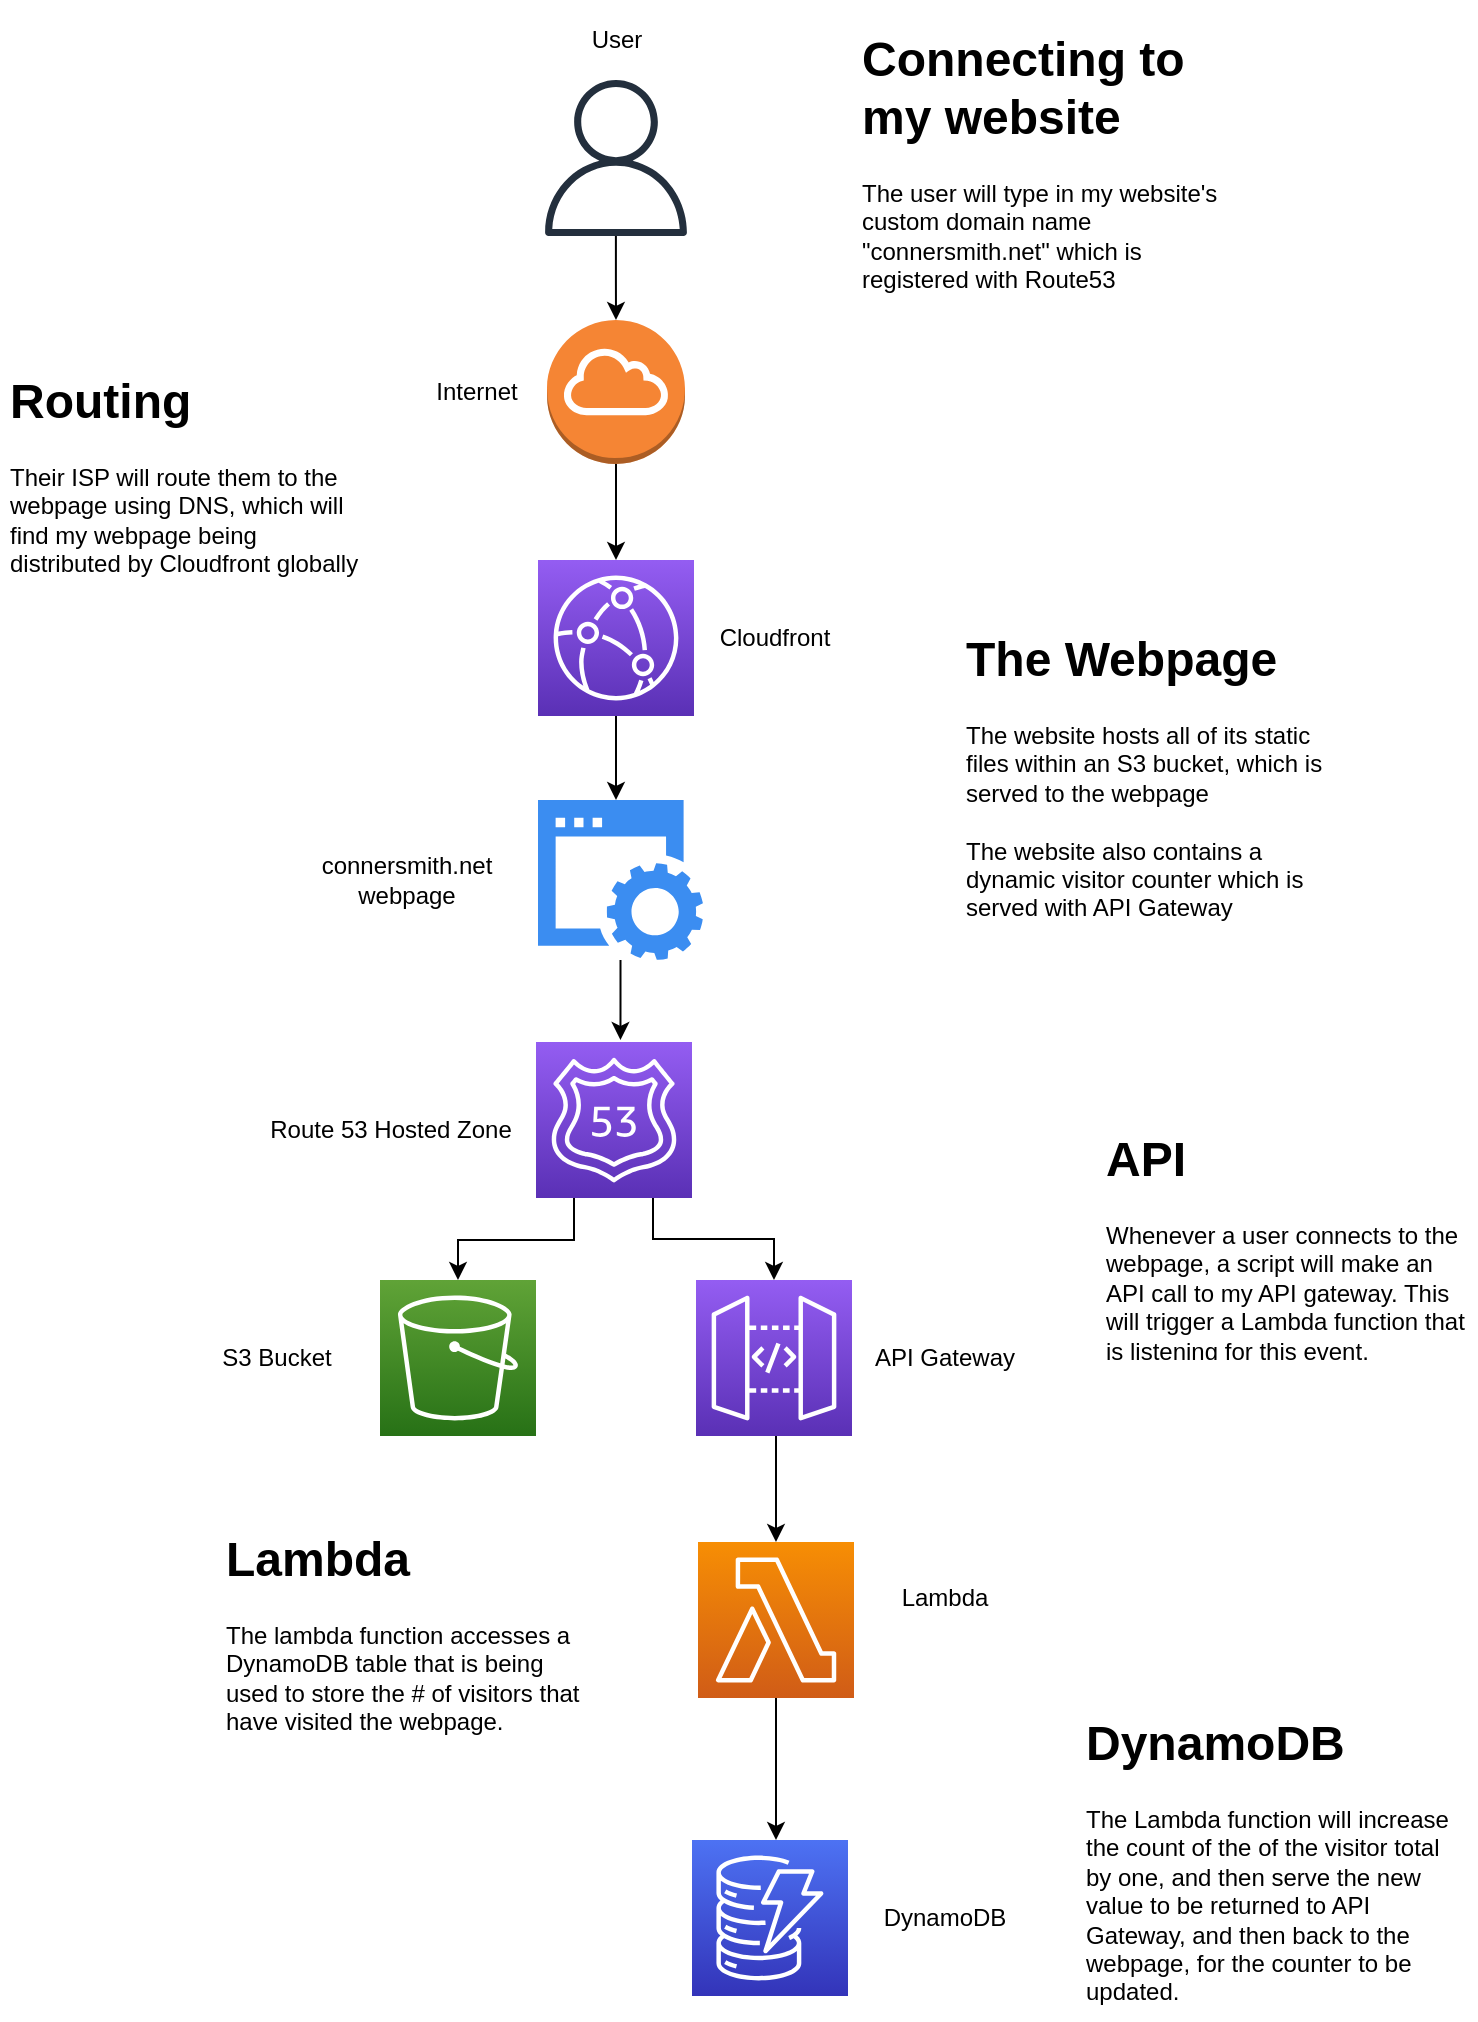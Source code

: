 <mxfile version="21.1.5" type="github">
  <diagram name="Page-1" id="ymRu9CwoQYG3whvbtps9">
    <mxGraphModel dx="2260" dy="1083" grid="0" gridSize="10" guides="1" tooltips="1" connect="1" arrows="1" fold="1" page="1" pageScale="1" pageWidth="850" pageHeight="1100" math="0" shadow="0">
      <root>
        <mxCell id="0" />
        <mxCell id="1" parent="0" />
        <mxCell id="XrJRbHi9KqOfpcK41WxC-22" style="edgeStyle=orthogonalEdgeStyle;rounded=0;orthogonalLoop=1;jettySize=auto;html=1;entryX=0.5;entryY=0;entryDx=0;entryDy=0;entryPerimeter=0;" parent="1" source="XrJRbHi9KqOfpcK41WxC-3" target="XrJRbHi9KqOfpcK41WxC-6" edge="1">
          <mxGeometry relative="1" as="geometry" />
        </mxCell>
        <mxCell id="XrJRbHi9KqOfpcK41WxC-3" value="" style="outlineConnect=0;dashed=0;verticalLabelPosition=bottom;verticalAlign=top;align=center;html=1;shape=mxgraph.aws3.internet_gateway;fillColor=#F58534;gradientColor=none;" parent="1" vertex="1">
          <mxGeometry x="365.5" y="195" width="69" height="72" as="geometry" />
        </mxCell>
        <mxCell id="XrJRbHi9KqOfpcK41WxC-21" style="edgeStyle=orthogonalEdgeStyle;rounded=0;orthogonalLoop=1;jettySize=auto;html=1;entryX=0.5;entryY=0;entryDx=0;entryDy=0;entryPerimeter=0;" parent="1" source="XrJRbHi9KqOfpcK41WxC-4" target="XrJRbHi9KqOfpcK41WxC-3" edge="1">
          <mxGeometry relative="1" as="geometry" />
        </mxCell>
        <mxCell id="XrJRbHi9KqOfpcK41WxC-4" value="" style="sketch=0;outlineConnect=0;fontColor=#232F3E;gradientColor=none;fillColor=#232F3D;strokeColor=none;dashed=0;verticalLabelPosition=bottom;verticalAlign=top;align=center;html=1;fontSize=12;fontStyle=0;aspect=fixed;pointerEvents=1;shape=mxgraph.aws4.user;" parent="1" vertex="1">
          <mxGeometry x="361" y="75" width="78" height="78" as="geometry" />
        </mxCell>
        <mxCell id="XrJRbHi9KqOfpcK41WxC-24" style="edgeStyle=orthogonalEdgeStyle;rounded=0;orthogonalLoop=1;jettySize=auto;html=1;" parent="1" source="XrJRbHi9KqOfpcK41WxC-5" edge="1">
          <mxGeometry relative="1" as="geometry">
            <mxPoint x="402.235" y="555" as="targetPoint" />
          </mxGeometry>
        </mxCell>
        <mxCell id="XrJRbHi9KqOfpcK41WxC-5" value="" style="sketch=0;html=1;aspect=fixed;strokeColor=none;shadow=0;fillColor=#3B8DF1;verticalAlign=top;labelPosition=center;verticalLabelPosition=bottom;shape=mxgraph.gcp2.website" parent="1" vertex="1">
          <mxGeometry x="361" y="435" width="82.47" height="80" as="geometry" />
        </mxCell>
        <mxCell id="XrJRbHi9KqOfpcK41WxC-23" style="edgeStyle=orthogonalEdgeStyle;rounded=0;orthogonalLoop=1;jettySize=auto;html=1;" parent="1" source="XrJRbHi9KqOfpcK41WxC-6" target="XrJRbHi9KqOfpcK41WxC-5" edge="1">
          <mxGeometry relative="1" as="geometry">
            <Array as="points">
              <mxPoint x="400" y="425" />
              <mxPoint x="400" y="425" />
            </Array>
          </mxGeometry>
        </mxCell>
        <mxCell id="XrJRbHi9KqOfpcK41WxC-6" value="" style="sketch=0;points=[[0,0,0],[0.25,0,0],[0.5,0,0],[0.75,0,0],[1,0,0],[0,1,0],[0.25,1,0],[0.5,1,0],[0.75,1,0],[1,1,0],[0,0.25,0],[0,0.5,0],[0,0.75,0],[1,0.25,0],[1,0.5,0],[1,0.75,0]];outlineConnect=0;fontColor=#232F3E;gradientColor=#945DF2;gradientDirection=north;fillColor=#5A30B5;strokeColor=#ffffff;dashed=0;verticalLabelPosition=bottom;verticalAlign=top;align=center;html=1;fontSize=12;fontStyle=0;aspect=fixed;shape=mxgraph.aws4.resourceIcon;resIcon=mxgraph.aws4.cloudfront;" parent="1" vertex="1">
          <mxGeometry x="361" y="315" width="78" height="78" as="geometry" />
        </mxCell>
        <mxCell id="XrJRbHi9KqOfpcK41WxC-7" value="User" style="text;html=1;align=center;verticalAlign=middle;resizable=0;points=[];autosize=1;strokeColor=none;fillColor=none;" parent="1" vertex="1">
          <mxGeometry x="375" y="40" width="50" height="30" as="geometry" />
        </mxCell>
        <mxCell id="XrJRbHi9KqOfpcK41WxC-8" value="Internet" style="text;html=1;align=center;verticalAlign=middle;resizable=0;points=[];autosize=1;strokeColor=none;fillColor=none;" parent="1" vertex="1">
          <mxGeometry x="300" y="216" width="60" height="30" as="geometry" />
        </mxCell>
        <mxCell id="XrJRbHi9KqOfpcK41WxC-9" value="Cloudfront" style="text;html=1;align=center;verticalAlign=middle;resizable=0;points=[];autosize=1;strokeColor=none;fillColor=none;" parent="1" vertex="1">
          <mxGeometry x="439" y="339" width="80" height="30" as="geometry" />
        </mxCell>
        <mxCell id="XrJRbHi9KqOfpcK41WxC-10" value="connersmith.net&lt;br&gt;webpage" style="text;html=1;align=center;verticalAlign=middle;resizable=0;points=[];autosize=1;strokeColor=none;fillColor=none;" parent="1" vertex="1">
          <mxGeometry x="240" y="455" width="110" height="40" as="geometry" />
        </mxCell>
        <mxCell id="XrJRbHi9KqOfpcK41WxC-25" style="edgeStyle=orthogonalEdgeStyle;rounded=0;orthogonalLoop=1;jettySize=auto;html=1;" parent="1" source="XrJRbHi9KqOfpcK41WxC-11" target="XrJRbHi9KqOfpcK41WxC-12" edge="1">
          <mxGeometry relative="1" as="geometry">
            <Array as="points">
              <mxPoint x="379" y="655" />
              <mxPoint x="321" y="655" />
            </Array>
          </mxGeometry>
        </mxCell>
        <mxCell id="XrJRbHi9KqOfpcK41WxC-26" style="edgeStyle=orthogonalEdgeStyle;rounded=0;orthogonalLoop=1;jettySize=auto;html=1;exitX=0.75;exitY=1;exitDx=0;exitDy=0;exitPerimeter=0;entryX=0.5;entryY=0;entryDx=0;entryDy=0;entryPerimeter=0;" parent="1" source="XrJRbHi9KqOfpcK41WxC-11" target="XrJRbHi9KqOfpcK41WxC-13" edge="1">
          <mxGeometry relative="1" as="geometry" />
        </mxCell>
        <mxCell id="XrJRbHi9KqOfpcK41WxC-11" value="" style="sketch=0;points=[[0,0,0],[0.25,0,0],[0.5,0,0],[0.75,0,0],[1,0,0],[0,1,0],[0.25,1,0],[0.5,1,0],[0.75,1,0],[1,1,0],[0,0.25,0],[0,0.5,0],[0,0.75,0],[1,0.25,0],[1,0.5,0],[1,0.75,0]];outlineConnect=0;fontColor=#232F3E;gradientColor=#945DF2;gradientDirection=north;fillColor=#5A30B5;strokeColor=#ffffff;dashed=0;verticalLabelPosition=bottom;verticalAlign=top;align=center;html=1;fontSize=12;fontStyle=0;aspect=fixed;shape=mxgraph.aws4.resourceIcon;resIcon=mxgraph.aws4.route_53;" parent="1" vertex="1">
          <mxGeometry x="360" y="556" width="78" height="78" as="geometry" />
        </mxCell>
        <mxCell id="XrJRbHi9KqOfpcK41WxC-12" value="" style="sketch=0;points=[[0,0,0],[0.25,0,0],[0.5,0,0],[0.75,0,0],[1,0,0],[0,1,0],[0.25,1,0],[0.5,1,0],[0.75,1,0],[1,1,0],[0,0.25,0],[0,0.5,0],[0,0.75,0],[1,0.25,0],[1,0.5,0],[1,0.75,0]];outlineConnect=0;fontColor=#232F3E;gradientColor=#60A337;gradientDirection=north;fillColor=#277116;strokeColor=#ffffff;dashed=0;verticalLabelPosition=bottom;verticalAlign=top;align=center;html=1;fontSize=12;fontStyle=0;aspect=fixed;shape=mxgraph.aws4.resourceIcon;resIcon=mxgraph.aws4.s3;" parent="1" vertex="1">
          <mxGeometry x="282" y="675" width="78" height="78" as="geometry" />
        </mxCell>
        <mxCell id="XrJRbHi9KqOfpcK41WxC-27" style="edgeStyle=orthogonalEdgeStyle;rounded=0;orthogonalLoop=1;jettySize=auto;html=1;" parent="1" source="XrJRbHi9KqOfpcK41WxC-13" target="XrJRbHi9KqOfpcK41WxC-14" edge="1">
          <mxGeometry relative="1" as="geometry">
            <Array as="points">
              <mxPoint x="480" y="790" />
              <mxPoint x="480" y="790" />
            </Array>
          </mxGeometry>
        </mxCell>
        <mxCell id="XrJRbHi9KqOfpcK41WxC-13" value="" style="sketch=0;points=[[0,0,0],[0.25,0,0],[0.5,0,0],[0.75,0,0],[1,0,0],[0,1,0],[0.25,1,0],[0.5,1,0],[0.75,1,0],[1,1,0],[0,0.25,0],[0,0.5,0],[0,0.75,0],[1,0.25,0],[1,0.5,0],[1,0.75,0]];outlineConnect=0;fontColor=#232F3E;gradientColor=#945DF2;gradientDirection=north;fillColor=#5A30B5;strokeColor=#ffffff;dashed=0;verticalLabelPosition=bottom;verticalAlign=top;align=center;html=1;fontSize=12;fontStyle=0;aspect=fixed;shape=mxgraph.aws4.resourceIcon;resIcon=mxgraph.aws4.api_gateway;" parent="1" vertex="1">
          <mxGeometry x="440" y="675" width="78" height="78" as="geometry" />
        </mxCell>
        <mxCell id="XrJRbHi9KqOfpcK41WxC-28" style="edgeStyle=orthogonalEdgeStyle;rounded=0;orthogonalLoop=1;jettySize=auto;html=1;" parent="1" source="XrJRbHi9KqOfpcK41WxC-14" target="XrJRbHi9KqOfpcK41WxC-15" edge="1">
          <mxGeometry relative="1" as="geometry">
            <Array as="points">
              <mxPoint x="480" y="937" />
              <mxPoint x="480" y="937" />
            </Array>
          </mxGeometry>
        </mxCell>
        <mxCell id="XrJRbHi9KqOfpcK41WxC-14" value="" style="sketch=0;points=[[0,0,0],[0.25,0,0],[0.5,0,0],[0.75,0,0],[1,0,0],[0,1,0],[0.25,1,0],[0.5,1,0],[0.75,1,0],[1,1,0],[0,0.25,0],[0,0.5,0],[0,0.75,0],[1,0.25,0],[1,0.5,0],[1,0.75,0]];outlineConnect=0;fontColor=#232F3E;gradientColor=#F78E04;gradientDirection=north;fillColor=#D05C17;strokeColor=#ffffff;dashed=0;verticalLabelPosition=bottom;verticalAlign=top;align=center;html=1;fontSize=12;fontStyle=0;aspect=fixed;shape=mxgraph.aws4.resourceIcon;resIcon=mxgraph.aws4.lambda;" parent="1" vertex="1">
          <mxGeometry x="441" y="806" width="78" height="78" as="geometry" />
        </mxCell>
        <mxCell id="XrJRbHi9KqOfpcK41WxC-15" value="" style="sketch=0;points=[[0,0,0],[0.25,0,0],[0.5,0,0],[0.75,0,0],[1,0,0],[0,1,0],[0.25,1,0],[0.5,1,0],[0.75,1,0],[1,1,0],[0,0.25,0],[0,0.5,0],[0,0.75,0],[1,0.25,0],[1,0.5,0],[1,0.75,0]];outlineConnect=0;fontColor=#232F3E;gradientColor=#4D72F3;gradientDirection=north;fillColor=#3334B9;strokeColor=#ffffff;dashed=0;verticalLabelPosition=bottom;verticalAlign=top;align=center;html=1;fontSize=12;fontStyle=0;aspect=fixed;shape=mxgraph.aws4.resourceIcon;resIcon=mxgraph.aws4.dynamodb;" parent="1" vertex="1">
          <mxGeometry x="438" y="955" width="78" height="78" as="geometry" />
        </mxCell>
        <mxCell id="XrJRbHi9KqOfpcK41WxC-16" value="Route 53 Hosted Zone" style="text;html=1;align=center;verticalAlign=middle;resizable=0;points=[];autosize=1;strokeColor=none;fillColor=none;" parent="1" vertex="1">
          <mxGeometry x="217" y="585" width="140" height="30" as="geometry" />
        </mxCell>
        <mxCell id="XrJRbHi9KqOfpcK41WxC-17" value="S3 Bucket" style="text;html=1;align=center;verticalAlign=middle;resizable=0;points=[];autosize=1;strokeColor=none;fillColor=none;" parent="1" vertex="1">
          <mxGeometry x="190" y="699" width="80" height="30" as="geometry" />
        </mxCell>
        <mxCell id="XrJRbHi9KqOfpcK41WxC-18" value="API Gateway" style="text;html=1;align=center;verticalAlign=middle;resizable=0;points=[];autosize=1;strokeColor=none;fillColor=none;" parent="1" vertex="1">
          <mxGeometry x="519" y="699" width="90" height="30" as="geometry" />
        </mxCell>
        <mxCell id="XrJRbHi9KqOfpcK41WxC-19" value="Lambda" style="text;html=1;align=center;verticalAlign=middle;resizable=0;points=[];autosize=1;strokeColor=none;fillColor=none;" parent="1" vertex="1">
          <mxGeometry x="529" y="819" width="70" height="30" as="geometry" />
        </mxCell>
        <mxCell id="XrJRbHi9KqOfpcK41WxC-20" value="DynamoDB" style="text;html=1;align=center;verticalAlign=middle;resizable=0;points=[];autosize=1;strokeColor=none;fillColor=none;" parent="1" vertex="1">
          <mxGeometry x="524" y="979" width="80" height="30" as="geometry" />
        </mxCell>
        <mxCell id="XrJRbHi9KqOfpcK41WxC-29" value="&lt;h1&gt;Connecting to my website&lt;/h1&gt;&lt;div&gt;The user will type in my website&#39;s custom domain name &quot;connersmith.net&quot; which is registered with Route53&lt;/div&gt;" style="text;html=1;strokeColor=none;fillColor=none;spacing=5;spacingTop=-20;whiteSpace=wrap;overflow=hidden;rounded=0;" parent="1" vertex="1">
          <mxGeometry x="518" y="45" width="190" height="150" as="geometry" />
        </mxCell>
        <mxCell id="XrJRbHi9KqOfpcK41WxC-30" value="&lt;h1&gt;Routing&lt;/h1&gt;&lt;div&gt;Their ISP will route them to the webpage using DNS, which will find my webpage being distributed by Cloudfront globally&lt;/div&gt;" style="text;html=1;strokeColor=none;fillColor=none;spacing=5;spacingTop=-20;whiteSpace=wrap;overflow=hidden;rounded=0;" parent="1" vertex="1">
          <mxGeometry x="92" y="216" width="190" height="119" as="geometry" />
        </mxCell>
        <mxCell id="XrJRbHi9KqOfpcK41WxC-31" value="&lt;h1&gt;The Webpage&lt;/h1&gt;&lt;div&gt;The website hosts all of its static files within an S3 bucket, which is served to the webpage&lt;/div&gt;&lt;div&gt;&lt;br&gt;&lt;/div&gt;&lt;div&gt;The website also contains a dynamic visitor counter which is served with API Gateway&lt;/div&gt;&lt;div&gt;&lt;br&gt;&lt;/div&gt;" style="text;html=1;strokeColor=none;fillColor=none;spacing=5;spacingTop=-20;whiteSpace=wrap;overflow=hidden;rounded=0;" parent="1" vertex="1">
          <mxGeometry x="570" y="345" width="190" height="180" as="geometry" />
        </mxCell>
        <mxCell id="XrJRbHi9KqOfpcK41WxC-32" value="&lt;h1&gt;API&lt;/h1&gt;&lt;div&gt;Whenever a user connects to the webpage, a script will make an API call to my API gateway. This will trigger a Lambda function that is listening for this event.&lt;/div&gt;" style="text;html=1;strokeColor=none;fillColor=none;spacing=5;spacingTop=-20;whiteSpace=wrap;overflow=hidden;rounded=0;" parent="1" vertex="1">
          <mxGeometry x="640" y="595" width="190" height="120" as="geometry" />
        </mxCell>
        <mxCell id="XrJRbHi9KqOfpcK41WxC-34" style="edgeStyle=orthogonalEdgeStyle;rounded=0;orthogonalLoop=1;jettySize=auto;html=1;exitX=0.5;exitY=1;exitDx=0;exitDy=0;" parent="1" edge="1">
          <mxGeometry relative="1" as="geometry">
            <mxPoint x="255" y="975" as="targetPoint" />
            <mxPoint x="255" y="975" as="sourcePoint" />
          </mxGeometry>
        </mxCell>
        <mxCell id="XrJRbHi9KqOfpcK41WxC-36" value="&lt;h1&gt;Lambda&lt;/h1&gt;&lt;div&gt;The lambda function accesses a DynamoDB table that is being used to store the # of visitors that have visited the webpage.&lt;/div&gt;" style="text;html=1;strokeColor=none;fillColor=none;spacing=5;spacingTop=-20;whiteSpace=wrap;overflow=hidden;rounded=0;" parent="1" vertex="1">
          <mxGeometry x="200" y="795" width="190" height="120" as="geometry" />
        </mxCell>
        <mxCell id="XrJRbHi9KqOfpcK41WxC-39" value="&lt;h1&gt;DynamoDB&lt;/h1&gt;&lt;div&gt;The Lambda function will increase the count of the of the visitor total by one, and then serve the new value to be returned to API Gateway, and then back to the webpage, for the counter to be updated.&lt;/div&gt;" style="text;html=1;strokeColor=none;fillColor=none;spacing=5;spacingTop=-20;whiteSpace=wrap;overflow=hidden;rounded=0;" parent="1" vertex="1">
          <mxGeometry x="630" y="887" width="190" height="158" as="geometry" />
        </mxCell>
      </root>
    </mxGraphModel>
  </diagram>
</mxfile>

